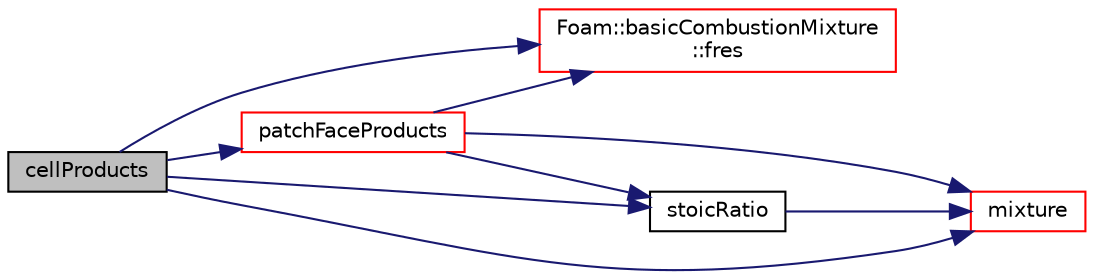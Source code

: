 digraph "cellProducts"
{
  bgcolor="transparent";
  edge [fontname="Helvetica",fontsize="10",labelfontname="Helvetica",labelfontsize="10"];
  node [fontname="Helvetica",fontsize="10",shape=record];
  rankdir="LR";
  Node1 [label="cellProducts",height=0.2,width=0.4,color="black", fillcolor="grey75", style="filled", fontcolor="black"];
  Node1 -> Node2 [color="midnightblue",fontsize="10",style="solid",fontname="Helvetica"];
  Node2 [label="Foam::basicCombustionMixture\l::fres",height=0.2,width=0.4,color="red",URL="$a00100.html#a64da3bf783c9e589a011da5d93b9532c"];
  Node1 -> Node3 [color="midnightblue",fontsize="10",style="solid",fontname="Helvetica"];
  Node3 [label="mixture",height=0.2,width=0.4,color="red",URL="$a02916.html#af49322bb2cb657ad506ccfc75cfe2ff6"];
  Node1 -> Node4 [color="midnightblue",fontsize="10",style="solid",fontname="Helvetica"];
  Node4 [label="patchFaceProducts",height=0.2,width=0.4,color="red",URL="$a02916.html#a41ad501d213f73b90a35c6acef2ec090"];
  Node4 -> Node3 [color="midnightblue",fontsize="10",style="solid",fontname="Helvetica"];
  Node4 -> Node2 [color="midnightblue",fontsize="10",style="solid",fontname="Helvetica"];
  Node4 -> Node5 [color="midnightblue",fontsize="10",style="solid",fontname="Helvetica"];
  Node5 [label="stoicRatio",height=0.2,width=0.4,color="black",URL="$a02916.html#a76ab13e6149a8ac8dfa2d298f03a7ce5"];
  Node5 -> Node3 [color="midnightblue",fontsize="10",style="solid",fontname="Helvetica"];
  Node1 -> Node5 [color="midnightblue",fontsize="10",style="solid",fontname="Helvetica"];
}
